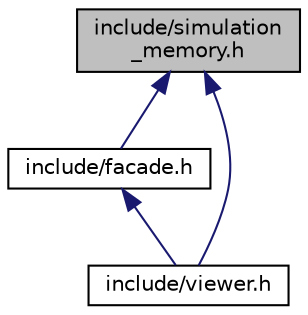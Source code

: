 digraph "include/simulation_memory.h"
{
 // LATEX_PDF_SIZE
  edge [fontname="Helvetica",fontsize="10",labelfontname="Helvetica",labelfontsize="10"];
  node [fontname="Helvetica",fontsize="10",shape=record];
  Node1 [label="include/simulation\l_memory.h",height=0.2,width=0.4,color="black", fillcolor="grey75", style="filled", fontcolor="black",tooltip="This file defines structures and functions used to work on the shared memory."];
  Node1 -> Node2 [dir="back",color="midnightblue",fontsize="10",style="solid",fontname="Helvetica"];
  Node2 [label="include/facade.h",height=0.2,width=0.4,color="black", fillcolor="white", style="filled",URL="$facade_8h_source.html",tooltip=" "];
  Node2 -> Node3 [dir="back",color="midnightblue",fontsize="10",style="solid",fontname="Helvetica"];
  Node3 [label="include/viewer.h",height=0.2,width=0.4,color="black", fillcolor="white", style="filled",URL="$viewer_8h.html",tooltip="This file contains the functions and structures for the simulation viewer."];
  Node1 -> Node3 [dir="back",color="midnightblue",fontsize="10",style="solid",fontname="Helvetica"];
}
